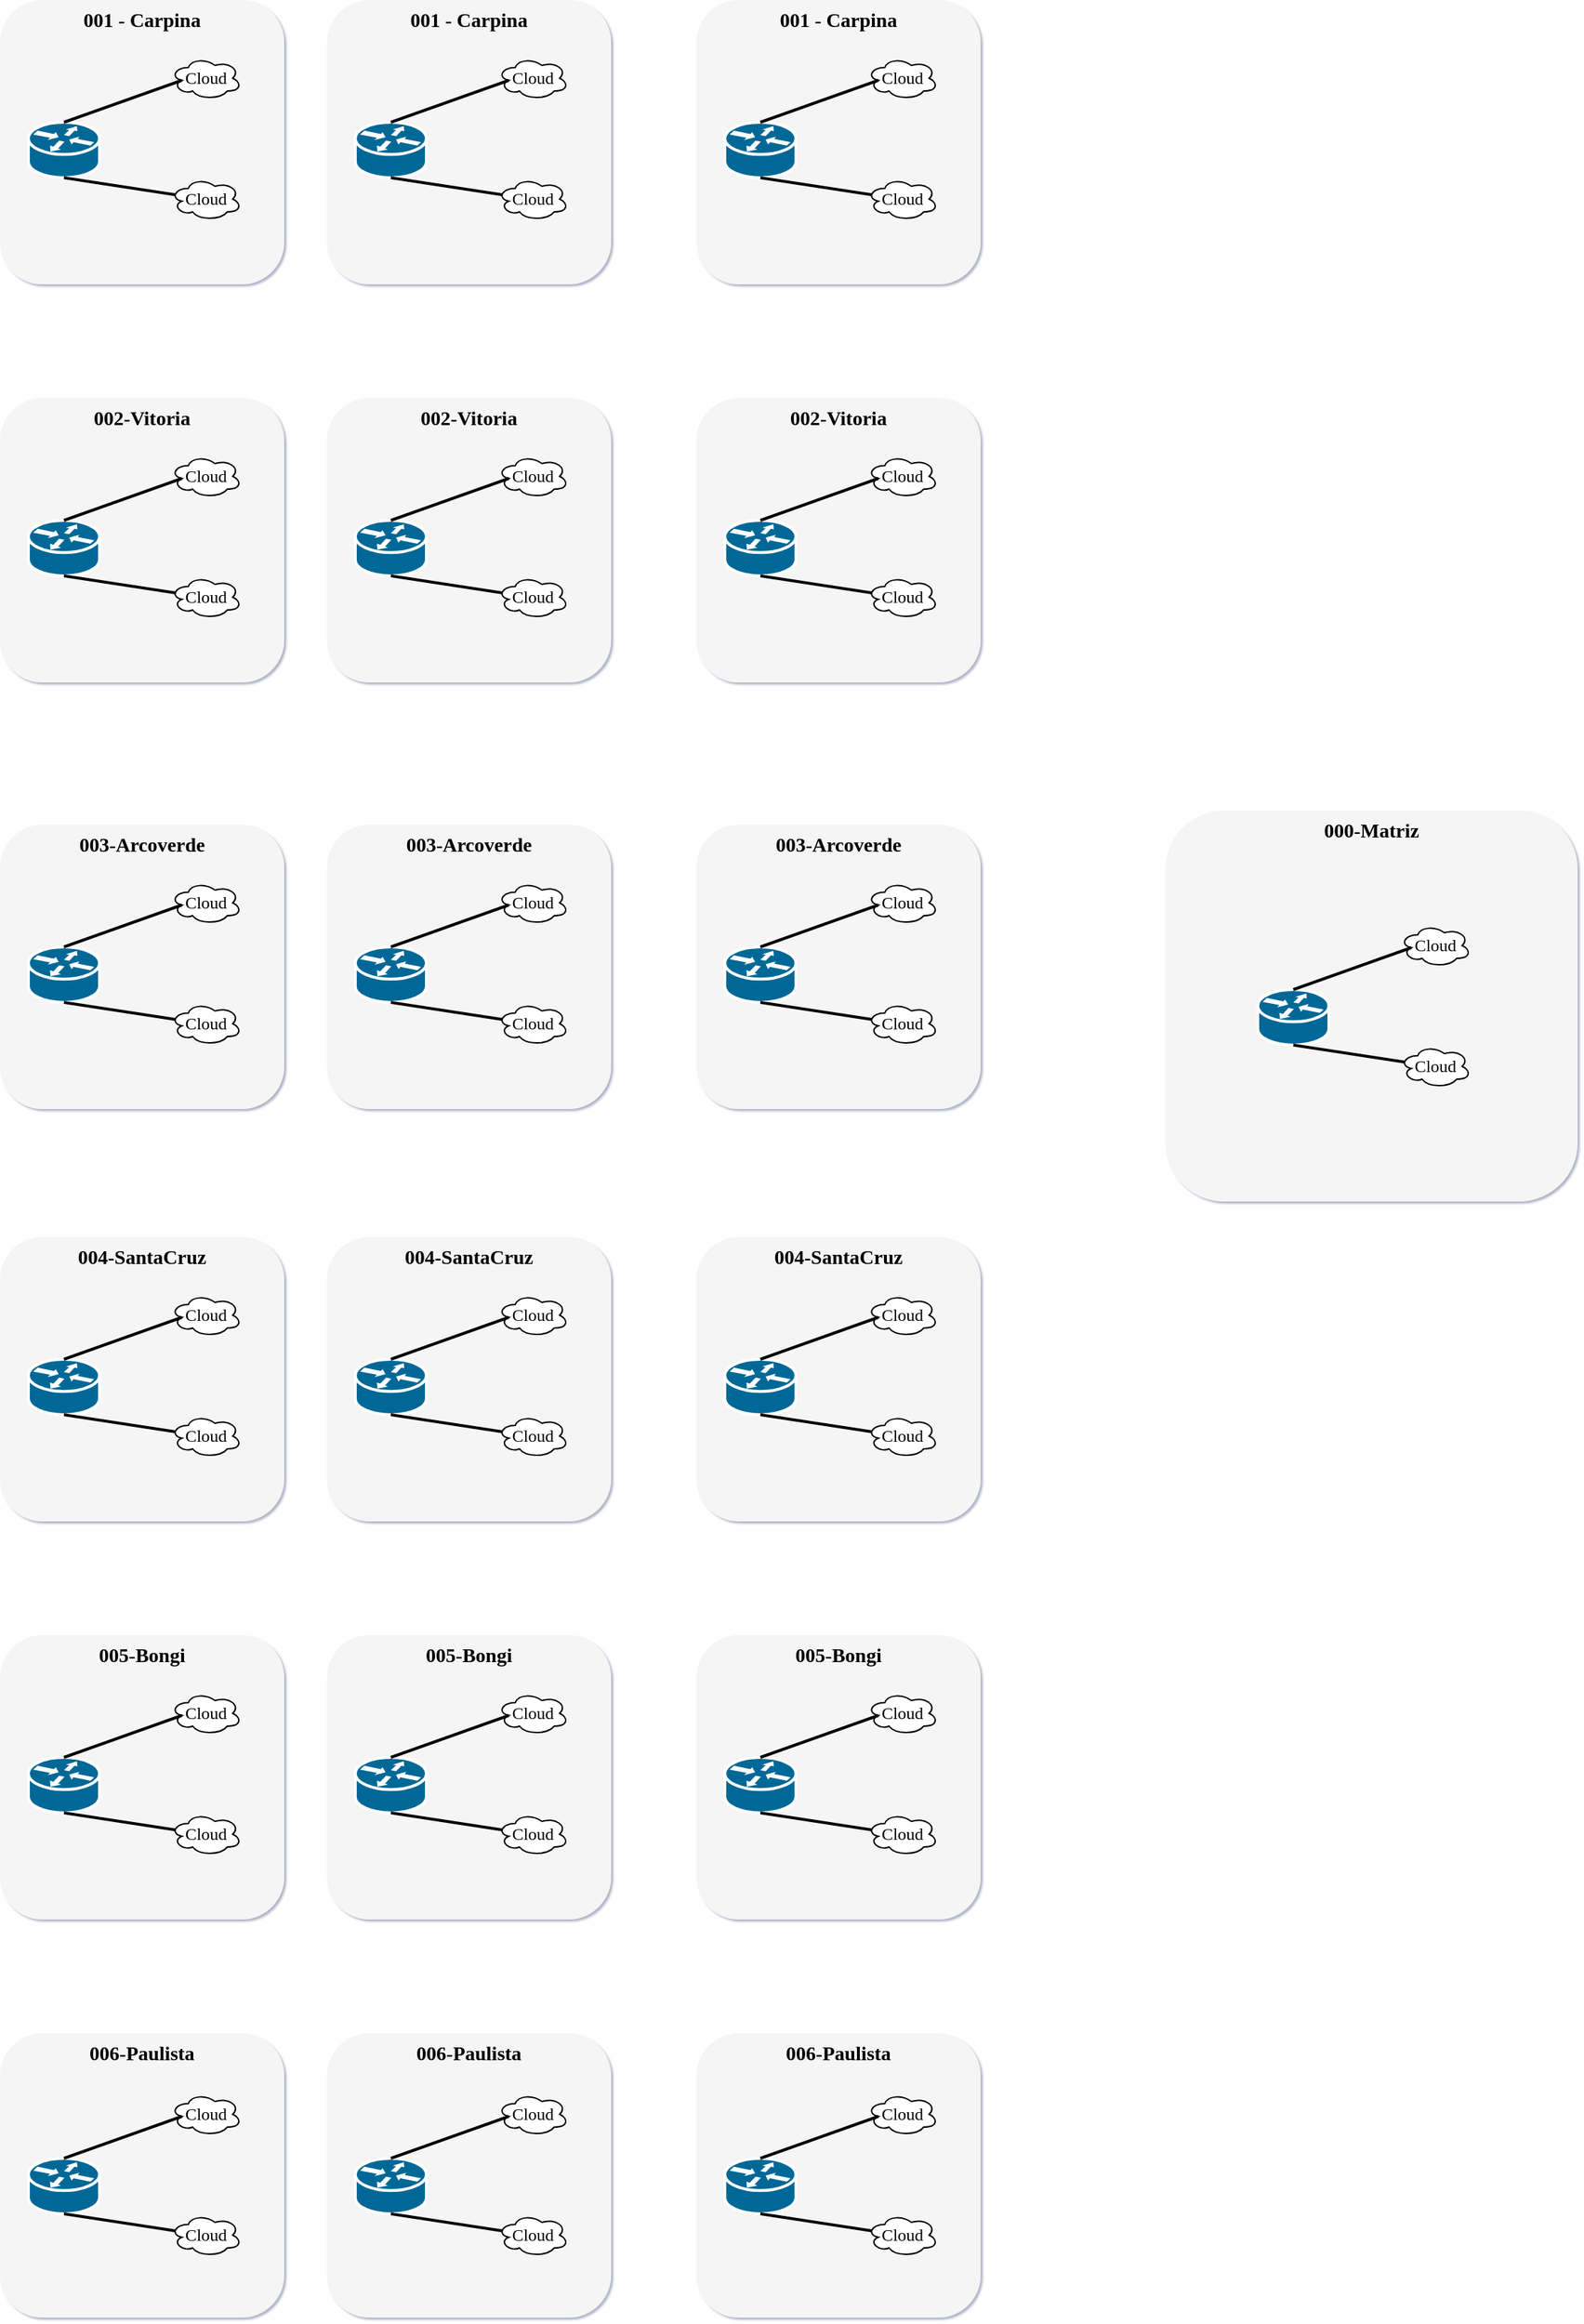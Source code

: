 <mxfile version="21.2.2" type="github">
  <diagram name="Page-1" id="c37626ed-c26b-45fb-9056-f9ebc6bb27b6">
    <mxGraphModel dx="3585" dy="1990" grid="1" gridSize="10" guides="1" tooltips="1" connect="1" arrows="1" fold="1" page="1" pageScale="1" pageWidth="1600" pageHeight="900" background="none" math="0" shadow="1">
      <root>
        <mxCell id="0" />
        <mxCell id="1" parent="0" />
        <mxCell id="DTtLAvjLUg3e7SLb6-8Q-80" value="000-Matriz" style="whiteSpace=wrap;html=1;rounded=1;shadow=0;comic=0;strokeWidth=1;fontFamily=Verdana;fontSize=14;fillColor=#f5f5f5;strokeColor=none;verticalAlign=top;fontStyle=1" vertex="1" parent="1">
          <mxGeometry x="820" y="670" width="290" height="275" as="geometry" />
        </mxCell>
        <mxCell id="DTtLAvjLUg3e7SLb6-8Q-34" value="001 - Carpina" style="whiteSpace=wrap;html=1;rounded=1;shadow=0;comic=0;strokeWidth=1;fontFamily=Verdana;fontSize=14;fillColor=#f5f5f5;strokeColor=none;verticalAlign=top;fontStyle=1" vertex="1" parent="1">
          <mxGeometry y="100" width="200" height="200" as="geometry" />
        </mxCell>
        <mxCell id="DTtLAvjLUg3e7SLb6-8Q-35" value="Cloud" style="ellipse;shape=cloud;whiteSpace=wrap;html=1;rounded=1;shadow=0;comic=0;strokeWidth=1;fontFamily=Verdana;fontSize=12;" vertex="1" parent="1">
          <mxGeometry x="120" y="140" width="50" height="30" as="geometry" />
        </mxCell>
        <mxCell id="DTtLAvjLUg3e7SLb6-8Q-36" value="" style="shape=mxgraph.cisco.routers.router;html=1;dashed=0;fillColor=#036897;strokeColor=#ffffff;strokeWidth=2;verticalLabelPosition=bottom;verticalAlign=top;rounded=1;shadow=0;comic=0;fontFamily=Verdana;fontSize=12;" vertex="1" parent="1">
          <mxGeometry x="20" y="186" width="50" height="39" as="geometry" />
        </mxCell>
        <mxCell id="DTtLAvjLUg3e7SLb6-8Q-37" value="Cloud" style="ellipse;shape=cloud;whiteSpace=wrap;html=1;rounded=1;shadow=0;comic=0;strokeWidth=1;fontFamily=Verdana;fontSize=12;" vertex="1" parent="1">
          <mxGeometry x="120" y="225" width="50" height="30" as="geometry" />
        </mxCell>
        <mxCell id="DTtLAvjLUg3e7SLb6-8Q-41" style="edgeStyle=none;html=1;labelBackgroundColor=none;startFill=0;endArrow=none;endFill=0;strokeWidth=2;fontFamily=Verdana;fontSize=12;exitX=0.07;exitY=0.4;exitDx=0;exitDy=0;exitPerimeter=0;entryX=0.5;entryY=1;entryDx=0;entryDy=0;entryPerimeter=0;rounded=1;" edge="1" parent="1" source="DTtLAvjLUg3e7SLb6-8Q-37" target="DTtLAvjLUg3e7SLb6-8Q-36">
          <mxGeometry relative="1" as="geometry">
            <mxPoint x="310" y="210" as="sourcePoint" />
            <mxPoint x="70" y="205" as="targetPoint" />
            <Array as="points" />
          </mxGeometry>
        </mxCell>
        <mxCell id="DTtLAvjLUg3e7SLb6-8Q-44" style="edgeStyle=none;html=1;labelBackgroundColor=none;startFill=0;endArrow=none;endFill=0;strokeWidth=2;fontFamily=Verdana;fontSize=12;entryX=0.5;entryY=0;entryDx=0;entryDy=0;entryPerimeter=0;exitX=0.16;exitY=0.55;exitDx=0;exitDy=0;exitPerimeter=0;rounded=1;" edge="1" parent="1" source="DTtLAvjLUg3e7SLb6-8Q-35" target="DTtLAvjLUg3e7SLb6-8Q-36">
          <mxGeometry relative="1" as="geometry">
            <mxPoint x="149" y="174" as="sourcePoint" />
            <mxPoint x="30" y="160" as="targetPoint" />
            <Array as="points" />
          </mxGeometry>
        </mxCell>
        <mxCell id="DTtLAvjLUg3e7SLb6-8Q-47" value="002-Vitoria" style="whiteSpace=wrap;html=1;rounded=1;shadow=0;comic=0;strokeWidth=1;fontFamily=Verdana;fontSize=14;fillColor=#f5f5f5;strokeColor=none;verticalAlign=top;fontStyle=1" vertex="1" parent="1">
          <mxGeometry y="380" width="200" height="200" as="geometry" />
        </mxCell>
        <mxCell id="DTtLAvjLUg3e7SLb6-8Q-48" value="Cloud" style="ellipse;shape=cloud;whiteSpace=wrap;html=1;rounded=1;shadow=0;comic=0;strokeWidth=1;fontFamily=Verdana;fontSize=12;" vertex="1" parent="1">
          <mxGeometry x="120" y="420" width="50" height="30" as="geometry" />
        </mxCell>
        <mxCell id="DTtLAvjLUg3e7SLb6-8Q-49" value="" style="shape=mxgraph.cisco.routers.router;html=1;dashed=0;fillColor=#036897;strokeColor=#ffffff;strokeWidth=2;verticalLabelPosition=bottom;verticalAlign=top;rounded=1;shadow=0;comic=0;fontFamily=Verdana;fontSize=12;" vertex="1" parent="1">
          <mxGeometry x="20" y="466" width="50" height="39" as="geometry" />
        </mxCell>
        <mxCell id="DTtLAvjLUg3e7SLb6-8Q-50" value="Cloud" style="ellipse;shape=cloud;whiteSpace=wrap;html=1;rounded=1;shadow=0;comic=0;strokeWidth=1;fontFamily=Verdana;fontSize=12;" vertex="1" parent="1">
          <mxGeometry x="120" y="505" width="50" height="30" as="geometry" />
        </mxCell>
        <mxCell id="DTtLAvjLUg3e7SLb6-8Q-51" style="edgeStyle=none;html=1;labelBackgroundColor=none;startFill=0;endArrow=none;endFill=0;strokeWidth=2;fontFamily=Verdana;fontSize=12;exitX=0.07;exitY=0.4;exitDx=0;exitDy=0;exitPerimeter=0;entryX=0.5;entryY=1;entryDx=0;entryDy=0;entryPerimeter=0;rounded=1;" edge="1" parent="1" source="DTtLAvjLUg3e7SLb6-8Q-50" target="DTtLAvjLUg3e7SLb6-8Q-49">
          <mxGeometry relative="1" as="geometry">
            <mxPoint x="310" y="490" as="sourcePoint" />
            <mxPoint x="70" y="485" as="targetPoint" />
            <Array as="points" />
          </mxGeometry>
        </mxCell>
        <mxCell id="DTtLAvjLUg3e7SLb6-8Q-52" style="edgeStyle=none;html=1;labelBackgroundColor=none;startFill=0;endArrow=none;endFill=0;strokeWidth=2;fontFamily=Verdana;fontSize=12;entryX=0.5;entryY=0;entryDx=0;entryDy=0;entryPerimeter=0;exitX=0.16;exitY=0.55;exitDx=0;exitDy=0;exitPerimeter=0;rounded=1;" edge="1" parent="1" source="DTtLAvjLUg3e7SLb6-8Q-48" target="DTtLAvjLUg3e7SLb6-8Q-49">
          <mxGeometry relative="1" as="geometry">
            <mxPoint x="149" y="454" as="sourcePoint" />
            <mxPoint x="30" y="440" as="targetPoint" />
            <Array as="points" />
          </mxGeometry>
        </mxCell>
        <mxCell id="DTtLAvjLUg3e7SLb6-8Q-53" value="003-Arcoverde" style="whiteSpace=wrap;html=1;rounded=1;shadow=0;comic=0;strokeWidth=1;fontFamily=Verdana;fontSize=14;fillColor=#f5f5f5;strokeColor=none;verticalAlign=top;fontStyle=1" vertex="1" parent="1">
          <mxGeometry y="680" width="200" height="200" as="geometry" />
        </mxCell>
        <mxCell id="DTtLAvjLUg3e7SLb6-8Q-54" value="Cloud" style="ellipse;shape=cloud;whiteSpace=wrap;html=1;rounded=1;shadow=0;comic=0;strokeWidth=1;fontFamily=Verdana;fontSize=12;" vertex="1" parent="1">
          <mxGeometry x="120" y="720" width="50" height="30" as="geometry" />
        </mxCell>
        <mxCell id="DTtLAvjLUg3e7SLb6-8Q-55" value="" style="shape=mxgraph.cisco.routers.router;html=1;dashed=0;fillColor=#036897;strokeColor=#ffffff;strokeWidth=2;verticalLabelPosition=bottom;verticalAlign=top;rounded=1;shadow=0;comic=0;fontFamily=Verdana;fontSize=12;" vertex="1" parent="1">
          <mxGeometry x="20" y="766" width="50" height="39" as="geometry" />
        </mxCell>
        <mxCell id="DTtLAvjLUg3e7SLb6-8Q-56" value="Cloud" style="ellipse;shape=cloud;whiteSpace=wrap;html=1;rounded=1;shadow=0;comic=0;strokeWidth=1;fontFamily=Verdana;fontSize=12;" vertex="1" parent="1">
          <mxGeometry x="120" y="805" width="50" height="30" as="geometry" />
        </mxCell>
        <mxCell id="DTtLAvjLUg3e7SLb6-8Q-57" style="edgeStyle=none;html=1;labelBackgroundColor=none;startFill=0;endArrow=none;endFill=0;strokeWidth=2;fontFamily=Verdana;fontSize=12;exitX=0.07;exitY=0.4;exitDx=0;exitDy=0;exitPerimeter=0;entryX=0.5;entryY=1;entryDx=0;entryDy=0;entryPerimeter=0;rounded=1;" edge="1" parent="1" source="DTtLAvjLUg3e7SLb6-8Q-56" target="DTtLAvjLUg3e7SLb6-8Q-55">
          <mxGeometry relative="1" as="geometry">
            <mxPoint x="310" y="790" as="sourcePoint" />
            <mxPoint x="70" y="785" as="targetPoint" />
            <Array as="points" />
          </mxGeometry>
        </mxCell>
        <mxCell id="DTtLAvjLUg3e7SLb6-8Q-58" style="edgeStyle=none;html=1;labelBackgroundColor=none;startFill=0;endArrow=none;endFill=0;strokeWidth=2;fontFamily=Verdana;fontSize=12;entryX=0.5;entryY=0;entryDx=0;entryDy=0;entryPerimeter=0;exitX=0.16;exitY=0.55;exitDx=0;exitDy=0;exitPerimeter=0;rounded=1;" edge="1" parent="1" source="DTtLAvjLUg3e7SLb6-8Q-54" target="DTtLAvjLUg3e7SLb6-8Q-55">
          <mxGeometry relative="1" as="geometry">
            <mxPoint x="149" y="754" as="sourcePoint" />
            <mxPoint x="30" y="740" as="targetPoint" />
            <Array as="points" />
          </mxGeometry>
        </mxCell>
        <mxCell id="DTtLAvjLUg3e7SLb6-8Q-59" value="004-SantaCruz" style="whiteSpace=wrap;html=1;rounded=1;shadow=0;comic=0;strokeWidth=1;fontFamily=Verdana;fontSize=14;fillColor=#f5f5f5;strokeColor=none;verticalAlign=top;fontStyle=1" vertex="1" parent="1">
          <mxGeometry y="970" width="200" height="200" as="geometry" />
        </mxCell>
        <mxCell id="DTtLAvjLUg3e7SLb6-8Q-60" value="Cloud" style="ellipse;shape=cloud;whiteSpace=wrap;html=1;rounded=1;shadow=0;comic=0;strokeWidth=1;fontFamily=Verdana;fontSize=12;" vertex="1" parent="1">
          <mxGeometry x="120" y="1010" width="50" height="30" as="geometry" />
        </mxCell>
        <mxCell id="DTtLAvjLUg3e7SLb6-8Q-61" value="" style="shape=mxgraph.cisco.routers.router;html=1;dashed=0;fillColor=#036897;strokeColor=#ffffff;strokeWidth=2;verticalLabelPosition=bottom;verticalAlign=top;rounded=1;shadow=0;comic=0;fontFamily=Verdana;fontSize=12;" vertex="1" parent="1">
          <mxGeometry x="20" y="1056" width="50" height="39" as="geometry" />
        </mxCell>
        <mxCell id="DTtLAvjLUg3e7SLb6-8Q-62" value="Cloud" style="ellipse;shape=cloud;whiteSpace=wrap;html=1;rounded=1;shadow=0;comic=0;strokeWidth=1;fontFamily=Verdana;fontSize=12;" vertex="1" parent="1">
          <mxGeometry x="120" y="1095" width="50" height="30" as="geometry" />
        </mxCell>
        <mxCell id="DTtLAvjLUg3e7SLb6-8Q-63" style="edgeStyle=none;html=1;labelBackgroundColor=none;startFill=0;endArrow=none;endFill=0;strokeWidth=2;fontFamily=Verdana;fontSize=12;exitX=0.07;exitY=0.4;exitDx=0;exitDy=0;exitPerimeter=0;entryX=0.5;entryY=1;entryDx=0;entryDy=0;entryPerimeter=0;rounded=1;" edge="1" parent="1" source="DTtLAvjLUg3e7SLb6-8Q-62" target="DTtLAvjLUg3e7SLb6-8Q-61">
          <mxGeometry relative="1" as="geometry">
            <mxPoint x="310" y="1080" as="sourcePoint" />
            <mxPoint x="70" y="1075" as="targetPoint" />
            <Array as="points" />
          </mxGeometry>
        </mxCell>
        <mxCell id="DTtLAvjLUg3e7SLb6-8Q-64" style="edgeStyle=none;html=1;labelBackgroundColor=none;startFill=0;endArrow=none;endFill=0;strokeWidth=2;fontFamily=Verdana;fontSize=12;entryX=0.5;entryY=0;entryDx=0;entryDy=0;entryPerimeter=0;exitX=0.16;exitY=0.55;exitDx=0;exitDy=0;exitPerimeter=0;rounded=1;" edge="1" parent="1" source="DTtLAvjLUg3e7SLb6-8Q-60" target="DTtLAvjLUg3e7SLb6-8Q-61">
          <mxGeometry relative="1" as="geometry">
            <mxPoint x="149" y="1044" as="sourcePoint" />
            <mxPoint x="30" y="1030" as="targetPoint" />
            <Array as="points" />
          </mxGeometry>
        </mxCell>
        <mxCell id="DTtLAvjLUg3e7SLb6-8Q-65" value="005-Bongi" style="whiteSpace=wrap;html=1;rounded=1;shadow=0;comic=0;strokeWidth=1;fontFamily=Verdana;fontSize=14;fillColor=#f5f5f5;strokeColor=none;verticalAlign=top;fontStyle=1" vertex="1" parent="1">
          <mxGeometry y="1250" width="200" height="200" as="geometry" />
        </mxCell>
        <mxCell id="DTtLAvjLUg3e7SLb6-8Q-66" value="Cloud" style="ellipse;shape=cloud;whiteSpace=wrap;html=1;rounded=1;shadow=0;comic=0;strokeWidth=1;fontFamily=Verdana;fontSize=12;" vertex="1" parent="1">
          <mxGeometry x="120" y="1290" width="50" height="30" as="geometry" />
        </mxCell>
        <mxCell id="DTtLAvjLUg3e7SLb6-8Q-67" value="" style="shape=mxgraph.cisco.routers.router;html=1;dashed=0;fillColor=#036897;strokeColor=#ffffff;strokeWidth=2;verticalLabelPosition=bottom;verticalAlign=top;rounded=1;shadow=0;comic=0;fontFamily=Verdana;fontSize=12;" vertex="1" parent="1">
          <mxGeometry x="20" y="1336" width="50" height="39" as="geometry" />
        </mxCell>
        <mxCell id="DTtLAvjLUg3e7SLb6-8Q-68" value="Cloud" style="ellipse;shape=cloud;whiteSpace=wrap;html=1;rounded=1;shadow=0;comic=0;strokeWidth=1;fontFamily=Verdana;fontSize=12;" vertex="1" parent="1">
          <mxGeometry x="120" y="1375" width="50" height="30" as="geometry" />
        </mxCell>
        <mxCell id="DTtLAvjLUg3e7SLb6-8Q-69" style="edgeStyle=none;html=1;labelBackgroundColor=none;startFill=0;endArrow=none;endFill=0;strokeWidth=2;fontFamily=Verdana;fontSize=12;exitX=0.07;exitY=0.4;exitDx=0;exitDy=0;exitPerimeter=0;entryX=0.5;entryY=1;entryDx=0;entryDy=0;entryPerimeter=0;rounded=1;" edge="1" parent="1" source="DTtLAvjLUg3e7SLb6-8Q-68" target="DTtLAvjLUg3e7SLb6-8Q-67">
          <mxGeometry relative="1" as="geometry">
            <mxPoint x="310" y="1360" as="sourcePoint" />
            <mxPoint x="70" y="1355" as="targetPoint" />
            <Array as="points" />
          </mxGeometry>
        </mxCell>
        <mxCell id="DTtLAvjLUg3e7SLb6-8Q-70" style="edgeStyle=none;html=1;labelBackgroundColor=none;startFill=0;endArrow=none;endFill=0;strokeWidth=2;fontFamily=Verdana;fontSize=12;entryX=0.5;entryY=0;entryDx=0;entryDy=0;entryPerimeter=0;exitX=0.16;exitY=0.55;exitDx=0;exitDy=0;exitPerimeter=0;rounded=1;" edge="1" parent="1" source="DTtLAvjLUg3e7SLb6-8Q-66" target="DTtLAvjLUg3e7SLb6-8Q-67">
          <mxGeometry relative="1" as="geometry">
            <mxPoint x="149" y="1324" as="sourcePoint" />
            <mxPoint x="30" y="1310" as="targetPoint" />
            <Array as="points" />
          </mxGeometry>
        </mxCell>
        <mxCell id="DTtLAvjLUg3e7SLb6-8Q-71" value="006-Paulista" style="whiteSpace=wrap;html=1;rounded=1;shadow=0;comic=0;strokeWidth=1;fontFamily=Verdana;fontSize=14;fillColor=#f5f5f5;strokeColor=none;verticalAlign=top;fontStyle=1" vertex="1" parent="1">
          <mxGeometry y="1530" width="200" height="200" as="geometry" />
        </mxCell>
        <mxCell id="DTtLAvjLUg3e7SLb6-8Q-72" value="Cloud" style="ellipse;shape=cloud;whiteSpace=wrap;html=1;rounded=1;shadow=0;comic=0;strokeWidth=1;fontFamily=Verdana;fontSize=12;" vertex="1" parent="1">
          <mxGeometry x="120" y="1572" width="50" height="30" as="geometry" />
        </mxCell>
        <mxCell id="DTtLAvjLUg3e7SLb6-8Q-73" value="" style="shape=mxgraph.cisco.routers.router;html=1;dashed=0;fillColor=#036897;strokeColor=#ffffff;strokeWidth=2;verticalLabelPosition=bottom;verticalAlign=top;rounded=1;shadow=0;comic=0;fontFamily=Verdana;fontSize=12;" vertex="1" parent="1">
          <mxGeometry x="20" y="1618" width="50" height="39" as="geometry" />
        </mxCell>
        <mxCell id="DTtLAvjLUg3e7SLb6-8Q-74" value="Cloud" style="ellipse;shape=cloud;whiteSpace=wrap;html=1;rounded=1;shadow=0;comic=0;strokeWidth=1;fontFamily=Verdana;fontSize=12;" vertex="1" parent="1">
          <mxGeometry x="120" y="1657" width="50" height="30" as="geometry" />
        </mxCell>
        <mxCell id="DTtLAvjLUg3e7SLb6-8Q-75" style="edgeStyle=none;html=1;labelBackgroundColor=none;startFill=0;endArrow=none;endFill=0;strokeWidth=2;fontFamily=Verdana;fontSize=12;exitX=0.07;exitY=0.4;exitDx=0;exitDy=0;exitPerimeter=0;entryX=0.5;entryY=1;entryDx=0;entryDy=0;entryPerimeter=0;rounded=1;" edge="1" parent="1" source="DTtLAvjLUg3e7SLb6-8Q-74" target="DTtLAvjLUg3e7SLb6-8Q-73">
          <mxGeometry relative="1" as="geometry">
            <mxPoint x="310" y="1642" as="sourcePoint" />
            <mxPoint x="70" y="1637" as="targetPoint" />
            <Array as="points" />
          </mxGeometry>
        </mxCell>
        <mxCell id="DTtLAvjLUg3e7SLb6-8Q-76" style="edgeStyle=none;html=1;labelBackgroundColor=none;startFill=0;endArrow=none;endFill=0;strokeWidth=2;fontFamily=Verdana;fontSize=12;entryX=0.5;entryY=0;entryDx=0;entryDy=0;entryPerimeter=0;exitX=0.16;exitY=0.55;exitDx=0;exitDy=0;exitPerimeter=0;rounded=1;" edge="1" parent="1" source="DTtLAvjLUg3e7SLb6-8Q-72" target="DTtLAvjLUg3e7SLb6-8Q-73">
          <mxGeometry relative="1" as="geometry">
            <mxPoint x="149" y="1606" as="sourcePoint" />
            <mxPoint x="30" y="1592" as="targetPoint" />
            <Array as="points" />
          </mxGeometry>
        </mxCell>
        <mxCell id="DTtLAvjLUg3e7SLb6-8Q-81" value="Cloud" style="ellipse;shape=cloud;whiteSpace=wrap;html=1;rounded=1;shadow=0;comic=0;strokeWidth=1;fontFamily=Verdana;fontSize=12;" vertex="1" parent="1">
          <mxGeometry x="985" y="750" width="50" height="30" as="geometry" />
        </mxCell>
        <mxCell id="DTtLAvjLUg3e7SLb6-8Q-82" value="" style="shape=mxgraph.cisco.routers.router;html=1;dashed=0;fillColor=#036897;strokeColor=#ffffff;strokeWidth=2;verticalLabelPosition=bottom;verticalAlign=top;rounded=1;shadow=0;comic=0;fontFamily=Verdana;fontSize=12;" vertex="1" parent="1">
          <mxGeometry x="885" y="796" width="50" height="39" as="geometry" />
        </mxCell>
        <mxCell id="DTtLAvjLUg3e7SLb6-8Q-83" value="Cloud" style="ellipse;shape=cloud;whiteSpace=wrap;html=1;rounded=1;shadow=0;comic=0;strokeWidth=1;fontFamily=Verdana;fontSize=12;" vertex="1" parent="1">
          <mxGeometry x="985" y="835" width="50" height="30" as="geometry" />
        </mxCell>
        <mxCell id="DTtLAvjLUg3e7SLb6-8Q-84" style="edgeStyle=none;html=1;labelBackgroundColor=none;startFill=0;endArrow=none;endFill=0;strokeWidth=2;fontFamily=Verdana;fontSize=12;exitX=0.07;exitY=0.4;exitDx=0;exitDy=0;exitPerimeter=0;entryX=0.5;entryY=1;entryDx=0;entryDy=0;entryPerimeter=0;rounded=1;" edge="1" parent="1" source="DTtLAvjLUg3e7SLb6-8Q-83" target="DTtLAvjLUg3e7SLb6-8Q-82">
          <mxGeometry relative="1" as="geometry">
            <mxPoint x="1175" y="820" as="sourcePoint" />
            <mxPoint x="935" y="815" as="targetPoint" />
            <Array as="points" />
          </mxGeometry>
        </mxCell>
        <mxCell id="DTtLAvjLUg3e7SLb6-8Q-85" style="edgeStyle=none;html=1;labelBackgroundColor=none;startFill=0;endArrow=none;endFill=0;strokeWidth=2;fontFamily=Verdana;fontSize=12;entryX=0.5;entryY=0;entryDx=0;entryDy=0;entryPerimeter=0;exitX=0.16;exitY=0.55;exitDx=0;exitDy=0;exitPerimeter=0;rounded=1;" edge="1" parent="1" source="DTtLAvjLUg3e7SLb6-8Q-81" target="DTtLAvjLUg3e7SLb6-8Q-82">
          <mxGeometry relative="1" as="geometry">
            <mxPoint x="1014" y="784" as="sourcePoint" />
            <mxPoint x="895" y="770" as="targetPoint" />
            <Array as="points" />
          </mxGeometry>
        </mxCell>
        <mxCell id="DTtLAvjLUg3e7SLb6-8Q-91" value="001 - Carpina" style="whiteSpace=wrap;html=1;rounded=1;shadow=0;comic=0;strokeWidth=1;fontFamily=Verdana;fontSize=14;fillColor=#f5f5f5;strokeColor=none;verticalAlign=top;fontStyle=1" vertex="1" parent="1">
          <mxGeometry x="230" y="100" width="200" height="200" as="geometry" />
        </mxCell>
        <mxCell id="DTtLAvjLUg3e7SLb6-8Q-92" value="Cloud" style="ellipse;shape=cloud;whiteSpace=wrap;html=1;rounded=1;shadow=0;comic=0;strokeWidth=1;fontFamily=Verdana;fontSize=12;" vertex="1" parent="1">
          <mxGeometry x="350" y="140" width="50" height="30" as="geometry" />
        </mxCell>
        <mxCell id="DTtLAvjLUg3e7SLb6-8Q-93" value="" style="shape=mxgraph.cisco.routers.router;html=1;dashed=0;fillColor=#036897;strokeColor=#ffffff;strokeWidth=2;verticalLabelPosition=bottom;verticalAlign=top;rounded=1;shadow=0;comic=0;fontFamily=Verdana;fontSize=12;" vertex="1" parent="1">
          <mxGeometry x="250" y="186" width="50" height="39" as="geometry" />
        </mxCell>
        <mxCell id="DTtLAvjLUg3e7SLb6-8Q-94" value="Cloud" style="ellipse;shape=cloud;whiteSpace=wrap;html=1;rounded=1;shadow=0;comic=0;strokeWidth=1;fontFamily=Verdana;fontSize=12;" vertex="1" parent="1">
          <mxGeometry x="350" y="225" width="50" height="30" as="geometry" />
        </mxCell>
        <mxCell id="DTtLAvjLUg3e7SLb6-8Q-95" style="edgeStyle=none;html=1;labelBackgroundColor=none;startFill=0;endArrow=none;endFill=0;strokeWidth=2;fontFamily=Verdana;fontSize=12;exitX=0.07;exitY=0.4;exitDx=0;exitDy=0;exitPerimeter=0;entryX=0.5;entryY=1;entryDx=0;entryDy=0;entryPerimeter=0;rounded=1;" edge="1" parent="1" source="DTtLAvjLUg3e7SLb6-8Q-94" target="DTtLAvjLUg3e7SLb6-8Q-93">
          <mxGeometry relative="1" as="geometry">
            <mxPoint x="540" y="210" as="sourcePoint" />
            <mxPoint x="300" y="205" as="targetPoint" />
            <Array as="points" />
          </mxGeometry>
        </mxCell>
        <mxCell id="DTtLAvjLUg3e7SLb6-8Q-96" style="edgeStyle=none;html=1;labelBackgroundColor=none;startFill=0;endArrow=none;endFill=0;strokeWidth=2;fontFamily=Verdana;fontSize=12;entryX=0.5;entryY=0;entryDx=0;entryDy=0;entryPerimeter=0;exitX=0.16;exitY=0.55;exitDx=0;exitDy=0;exitPerimeter=0;rounded=1;" edge="1" parent="1" source="DTtLAvjLUg3e7SLb6-8Q-92" target="DTtLAvjLUg3e7SLb6-8Q-93">
          <mxGeometry relative="1" as="geometry">
            <mxPoint x="379" y="174" as="sourcePoint" />
            <mxPoint x="260" y="160" as="targetPoint" />
            <Array as="points" />
          </mxGeometry>
        </mxCell>
        <mxCell id="DTtLAvjLUg3e7SLb6-8Q-97" value="002-Vitoria" style="whiteSpace=wrap;html=1;rounded=1;shadow=0;comic=0;strokeWidth=1;fontFamily=Verdana;fontSize=14;fillColor=#f5f5f5;strokeColor=none;verticalAlign=top;fontStyle=1" vertex="1" parent="1">
          <mxGeometry x="230" y="380" width="200" height="200" as="geometry" />
        </mxCell>
        <mxCell id="DTtLAvjLUg3e7SLb6-8Q-98" value="Cloud" style="ellipse;shape=cloud;whiteSpace=wrap;html=1;rounded=1;shadow=0;comic=0;strokeWidth=1;fontFamily=Verdana;fontSize=12;" vertex="1" parent="1">
          <mxGeometry x="350" y="420" width="50" height="30" as="geometry" />
        </mxCell>
        <mxCell id="DTtLAvjLUg3e7SLb6-8Q-99" value="" style="shape=mxgraph.cisco.routers.router;html=1;dashed=0;fillColor=#036897;strokeColor=#ffffff;strokeWidth=2;verticalLabelPosition=bottom;verticalAlign=top;rounded=1;shadow=0;comic=0;fontFamily=Verdana;fontSize=12;" vertex="1" parent="1">
          <mxGeometry x="250" y="466" width="50" height="39" as="geometry" />
        </mxCell>
        <mxCell id="DTtLAvjLUg3e7SLb6-8Q-100" value="Cloud" style="ellipse;shape=cloud;whiteSpace=wrap;html=1;rounded=1;shadow=0;comic=0;strokeWidth=1;fontFamily=Verdana;fontSize=12;" vertex="1" parent="1">
          <mxGeometry x="350" y="505" width="50" height="30" as="geometry" />
        </mxCell>
        <mxCell id="DTtLAvjLUg3e7SLb6-8Q-101" style="edgeStyle=none;html=1;labelBackgroundColor=none;startFill=0;endArrow=none;endFill=0;strokeWidth=2;fontFamily=Verdana;fontSize=12;exitX=0.07;exitY=0.4;exitDx=0;exitDy=0;exitPerimeter=0;entryX=0.5;entryY=1;entryDx=0;entryDy=0;entryPerimeter=0;rounded=1;" edge="1" parent="1" source="DTtLAvjLUg3e7SLb6-8Q-100" target="DTtLAvjLUg3e7SLb6-8Q-99">
          <mxGeometry relative="1" as="geometry">
            <mxPoint x="540" y="490" as="sourcePoint" />
            <mxPoint x="300" y="485" as="targetPoint" />
            <Array as="points" />
          </mxGeometry>
        </mxCell>
        <mxCell id="DTtLAvjLUg3e7SLb6-8Q-102" style="edgeStyle=none;html=1;labelBackgroundColor=none;startFill=0;endArrow=none;endFill=0;strokeWidth=2;fontFamily=Verdana;fontSize=12;entryX=0.5;entryY=0;entryDx=0;entryDy=0;entryPerimeter=0;exitX=0.16;exitY=0.55;exitDx=0;exitDy=0;exitPerimeter=0;rounded=1;" edge="1" parent="1" source="DTtLAvjLUg3e7SLb6-8Q-98" target="DTtLAvjLUg3e7SLb6-8Q-99">
          <mxGeometry relative="1" as="geometry">
            <mxPoint x="379" y="454" as="sourcePoint" />
            <mxPoint x="260" y="440" as="targetPoint" />
            <Array as="points" />
          </mxGeometry>
        </mxCell>
        <mxCell id="DTtLAvjLUg3e7SLb6-8Q-103" value="003-Arcoverde" style="whiteSpace=wrap;html=1;rounded=1;shadow=0;comic=0;strokeWidth=1;fontFamily=Verdana;fontSize=14;fillColor=#f5f5f5;strokeColor=none;verticalAlign=top;fontStyle=1" vertex="1" parent="1">
          <mxGeometry x="230" y="680" width="200" height="200" as="geometry" />
        </mxCell>
        <mxCell id="DTtLAvjLUg3e7SLb6-8Q-104" value="Cloud" style="ellipse;shape=cloud;whiteSpace=wrap;html=1;rounded=1;shadow=0;comic=0;strokeWidth=1;fontFamily=Verdana;fontSize=12;" vertex="1" parent="1">
          <mxGeometry x="350" y="720" width="50" height="30" as="geometry" />
        </mxCell>
        <mxCell id="DTtLAvjLUg3e7SLb6-8Q-105" value="" style="shape=mxgraph.cisco.routers.router;html=1;dashed=0;fillColor=#036897;strokeColor=#ffffff;strokeWidth=2;verticalLabelPosition=bottom;verticalAlign=top;rounded=1;shadow=0;comic=0;fontFamily=Verdana;fontSize=12;" vertex="1" parent="1">
          <mxGeometry x="250" y="766" width="50" height="39" as="geometry" />
        </mxCell>
        <mxCell id="DTtLAvjLUg3e7SLb6-8Q-106" value="Cloud" style="ellipse;shape=cloud;whiteSpace=wrap;html=1;rounded=1;shadow=0;comic=0;strokeWidth=1;fontFamily=Verdana;fontSize=12;" vertex="1" parent="1">
          <mxGeometry x="350" y="805" width="50" height="30" as="geometry" />
        </mxCell>
        <mxCell id="DTtLAvjLUg3e7SLb6-8Q-107" style="edgeStyle=none;html=1;labelBackgroundColor=none;startFill=0;endArrow=none;endFill=0;strokeWidth=2;fontFamily=Verdana;fontSize=12;exitX=0.07;exitY=0.4;exitDx=0;exitDy=0;exitPerimeter=0;entryX=0.5;entryY=1;entryDx=0;entryDy=0;entryPerimeter=0;rounded=1;" edge="1" parent="1" source="DTtLAvjLUg3e7SLb6-8Q-106" target="DTtLAvjLUg3e7SLb6-8Q-105">
          <mxGeometry relative="1" as="geometry">
            <mxPoint x="540" y="790" as="sourcePoint" />
            <mxPoint x="300" y="785" as="targetPoint" />
            <Array as="points" />
          </mxGeometry>
        </mxCell>
        <mxCell id="DTtLAvjLUg3e7SLb6-8Q-108" style="edgeStyle=none;html=1;labelBackgroundColor=none;startFill=0;endArrow=none;endFill=0;strokeWidth=2;fontFamily=Verdana;fontSize=12;entryX=0.5;entryY=0;entryDx=0;entryDy=0;entryPerimeter=0;exitX=0.16;exitY=0.55;exitDx=0;exitDy=0;exitPerimeter=0;rounded=1;" edge="1" parent="1" source="DTtLAvjLUg3e7SLb6-8Q-104" target="DTtLAvjLUg3e7SLb6-8Q-105">
          <mxGeometry relative="1" as="geometry">
            <mxPoint x="379" y="754" as="sourcePoint" />
            <mxPoint x="260" y="740" as="targetPoint" />
            <Array as="points" />
          </mxGeometry>
        </mxCell>
        <mxCell id="DTtLAvjLUg3e7SLb6-8Q-109" value="004-SantaCruz" style="whiteSpace=wrap;html=1;rounded=1;shadow=0;comic=0;strokeWidth=1;fontFamily=Verdana;fontSize=14;fillColor=#f5f5f5;strokeColor=none;verticalAlign=top;fontStyle=1" vertex="1" parent="1">
          <mxGeometry x="230" y="970" width="200" height="200" as="geometry" />
        </mxCell>
        <mxCell id="DTtLAvjLUg3e7SLb6-8Q-110" value="Cloud" style="ellipse;shape=cloud;whiteSpace=wrap;html=1;rounded=1;shadow=0;comic=0;strokeWidth=1;fontFamily=Verdana;fontSize=12;" vertex="1" parent="1">
          <mxGeometry x="350" y="1010" width="50" height="30" as="geometry" />
        </mxCell>
        <mxCell id="DTtLAvjLUg3e7SLb6-8Q-111" value="" style="shape=mxgraph.cisco.routers.router;html=1;dashed=0;fillColor=#036897;strokeColor=#ffffff;strokeWidth=2;verticalLabelPosition=bottom;verticalAlign=top;rounded=1;shadow=0;comic=0;fontFamily=Verdana;fontSize=12;" vertex="1" parent="1">
          <mxGeometry x="250" y="1056" width="50" height="39" as="geometry" />
        </mxCell>
        <mxCell id="DTtLAvjLUg3e7SLb6-8Q-112" value="Cloud" style="ellipse;shape=cloud;whiteSpace=wrap;html=1;rounded=1;shadow=0;comic=0;strokeWidth=1;fontFamily=Verdana;fontSize=12;" vertex="1" parent="1">
          <mxGeometry x="350" y="1095" width="50" height="30" as="geometry" />
        </mxCell>
        <mxCell id="DTtLAvjLUg3e7SLb6-8Q-113" style="edgeStyle=none;html=1;labelBackgroundColor=none;startFill=0;endArrow=none;endFill=0;strokeWidth=2;fontFamily=Verdana;fontSize=12;exitX=0.07;exitY=0.4;exitDx=0;exitDy=0;exitPerimeter=0;entryX=0.5;entryY=1;entryDx=0;entryDy=0;entryPerimeter=0;rounded=1;" edge="1" parent="1" source="DTtLAvjLUg3e7SLb6-8Q-112" target="DTtLAvjLUg3e7SLb6-8Q-111">
          <mxGeometry relative="1" as="geometry">
            <mxPoint x="540" y="1080" as="sourcePoint" />
            <mxPoint x="300" y="1075" as="targetPoint" />
            <Array as="points" />
          </mxGeometry>
        </mxCell>
        <mxCell id="DTtLAvjLUg3e7SLb6-8Q-114" style="edgeStyle=none;html=1;labelBackgroundColor=none;startFill=0;endArrow=none;endFill=0;strokeWidth=2;fontFamily=Verdana;fontSize=12;entryX=0.5;entryY=0;entryDx=0;entryDy=0;entryPerimeter=0;exitX=0.16;exitY=0.55;exitDx=0;exitDy=0;exitPerimeter=0;rounded=1;" edge="1" parent="1" source="DTtLAvjLUg3e7SLb6-8Q-110" target="DTtLAvjLUg3e7SLb6-8Q-111">
          <mxGeometry relative="1" as="geometry">
            <mxPoint x="379" y="1044" as="sourcePoint" />
            <mxPoint x="260" y="1030" as="targetPoint" />
            <Array as="points" />
          </mxGeometry>
        </mxCell>
        <mxCell id="DTtLAvjLUg3e7SLb6-8Q-115" value="005-Bongi" style="whiteSpace=wrap;html=1;rounded=1;shadow=0;comic=0;strokeWidth=1;fontFamily=Verdana;fontSize=14;fillColor=#f5f5f5;strokeColor=none;verticalAlign=top;fontStyle=1" vertex="1" parent="1">
          <mxGeometry x="230" y="1250" width="200" height="200" as="geometry" />
        </mxCell>
        <mxCell id="DTtLAvjLUg3e7SLb6-8Q-116" value="Cloud" style="ellipse;shape=cloud;whiteSpace=wrap;html=1;rounded=1;shadow=0;comic=0;strokeWidth=1;fontFamily=Verdana;fontSize=12;" vertex="1" parent="1">
          <mxGeometry x="350" y="1290" width="50" height="30" as="geometry" />
        </mxCell>
        <mxCell id="DTtLAvjLUg3e7SLb6-8Q-117" value="" style="shape=mxgraph.cisco.routers.router;html=1;dashed=0;fillColor=#036897;strokeColor=#ffffff;strokeWidth=2;verticalLabelPosition=bottom;verticalAlign=top;rounded=1;shadow=0;comic=0;fontFamily=Verdana;fontSize=12;" vertex="1" parent="1">
          <mxGeometry x="250" y="1336" width="50" height="39" as="geometry" />
        </mxCell>
        <mxCell id="DTtLAvjLUg3e7SLb6-8Q-118" value="Cloud" style="ellipse;shape=cloud;whiteSpace=wrap;html=1;rounded=1;shadow=0;comic=0;strokeWidth=1;fontFamily=Verdana;fontSize=12;" vertex="1" parent="1">
          <mxGeometry x="350" y="1375" width="50" height="30" as="geometry" />
        </mxCell>
        <mxCell id="DTtLAvjLUg3e7SLb6-8Q-119" style="edgeStyle=none;html=1;labelBackgroundColor=none;startFill=0;endArrow=none;endFill=0;strokeWidth=2;fontFamily=Verdana;fontSize=12;exitX=0.07;exitY=0.4;exitDx=0;exitDy=0;exitPerimeter=0;entryX=0.5;entryY=1;entryDx=0;entryDy=0;entryPerimeter=0;rounded=1;" edge="1" parent="1" source="DTtLAvjLUg3e7SLb6-8Q-118" target="DTtLAvjLUg3e7SLb6-8Q-117">
          <mxGeometry relative="1" as="geometry">
            <mxPoint x="540" y="1360" as="sourcePoint" />
            <mxPoint x="300" y="1355" as="targetPoint" />
            <Array as="points" />
          </mxGeometry>
        </mxCell>
        <mxCell id="DTtLAvjLUg3e7SLb6-8Q-120" style="edgeStyle=none;html=1;labelBackgroundColor=none;startFill=0;endArrow=none;endFill=0;strokeWidth=2;fontFamily=Verdana;fontSize=12;entryX=0.5;entryY=0;entryDx=0;entryDy=0;entryPerimeter=0;exitX=0.16;exitY=0.55;exitDx=0;exitDy=0;exitPerimeter=0;rounded=1;" edge="1" parent="1" source="DTtLAvjLUg3e7SLb6-8Q-116" target="DTtLAvjLUg3e7SLb6-8Q-117">
          <mxGeometry relative="1" as="geometry">
            <mxPoint x="379" y="1324" as="sourcePoint" />
            <mxPoint x="260" y="1310" as="targetPoint" />
            <Array as="points" />
          </mxGeometry>
        </mxCell>
        <mxCell id="DTtLAvjLUg3e7SLb6-8Q-121" value="006-Paulista" style="whiteSpace=wrap;html=1;rounded=1;shadow=0;comic=0;strokeWidth=1;fontFamily=Verdana;fontSize=14;fillColor=#f5f5f5;strokeColor=none;verticalAlign=top;fontStyle=1" vertex="1" parent="1">
          <mxGeometry x="230" y="1530" width="200" height="200" as="geometry" />
        </mxCell>
        <mxCell id="DTtLAvjLUg3e7SLb6-8Q-122" value="Cloud" style="ellipse;shape=cloud;whiteSpace=wrap;html=1;rounded=1;shadow=0;comic=0;strokeWidth=1;fontFamily=Verdana;fontSize=12;" vertex="1" parent="1">
          <mxGeometry x="350" y="1572" width="50" height="30" as="geometry" />
        </mxCell>
        <mxCell id="DTtLAvjLUg3e7SLb6-8Q-123" value="" style="shape=mxgraph.cisco.routers.router;html=1;dashed=0;fillColor=#036897;strokeColor=#ffffff;strokeWidth=2;verticalLabelPosition=bottom;verticalAlign=top;rounded=1;shadow=0;comic=0;fontFamily=Verdana;fontSize=12;" vertex="1" parent="1">
          <mxGeometry x="250" y="1618" width="50" height="39" as="geometry" />
        </mxCell>
        <mxCell id="DTtLAvjLUg3e7SLb6-8Q-124" value="Cloud" style="ellipse;shape=cloud;whiteSpace=wrap;html=1;rounded=1;shadow=0;comic=0;strokeWidth=1;fontFamily=Verdana;fontSize=12;" vertex="1" parent="1">
          <mxGeometry x="350" y="1657" width="50" height="30" as="geometry" />
        </mxCell>
        <mxCell id="DTtLAvjLUg3e7SLb6-8Q-125" style="edgeStyle=none;html=1;labelBackgroundColor=none;startFill=0;endArrow=none;endFill=0;strokeWidth=2;fontFamily=Verdana;fontSize=12;exitX=0.07;exitY=0.4;exitDx=0;exitDy=0;exitPerimeter=0;entryX=0.5;entryY=1;entryDx=0;entryDy=0;entryPerimeter=0;rounded=1;" edge="1" parent="1" source="DTtLAvjLUg3e7SLb6-8Q-124" target="DTtLAvjLUg3e7SLb6-8Q-123">
          <mxGeometry relative="1" as="geometry">
            <mxPoint x="540" y="1642" as="sourcePoint" />
            <mxPoint x="300" y="1637" as="targetPoint" />
            <Array as="points" />
          </mxGeometry>
        </mxCell>
        <mxCell id="DTtLAvjLUg3e7SLb6-8Q-126" style="edgeStyle=none;html=1;labelBackgroundColor=none;startFill=0;endArrow=none;endFill=0;strokeWidth=2;fontFamily=Verdana;fontSize=12;entryX=0.5;entryY=0;entryDx=0;entryDy=0;entryPerimeter=0;exitX=0.16;exitY=0.55;exitDx=0;exitDy=0;exitPerimeter=0;rounded=1;" edge="1" parent="1" source="DTtLAvjLUg3e7SLb6-8Q-122" target="DTtLAvjLUg3e7SLb6-8Q-123">
          <mxGeometry relative="1" as="geometry">
            <mxPoint x="379" y="1606" as="sourcePoint" />
            <mxPoint x="260" y="1592" as="targetPoint" />
            <Array as="points" />
          </mxGeometry>
        </mxCell>
        <mxCell id="DTtLAvjLUg3e7SLb6-8Q-127" value="001 - Carpina" style="whiteSpace=wrap;html=1;rounded=1;shadow=0;comic=0;strokeWidth=1;fontFamily=Verdana;fontSize=14;fillColor=#f5f5f5;strokeColor=none;verticalAlign=top;fontStyle=1" vertex="1" parent="1">
          <mxGeometry x="490" y="100" width="200" height="200" as="geometry" />
        </mxCell>
        <mxCell id="DTtLAvjLUg3e7SLb6-8Q-128" value="Cloud" style="ellipse;shape=cloud;whiteSpace=wrap;html=1;rounded=1;shadow=0;comic=0;strokeWidth=1;fontFamily=Verdana;fontSize=12;" vertex="1" parent="1">
          <mxGeometry x="610" y="140" width="50" height="30" as="geometry" />
        </mxCell>
        <mxCell id="DTtLAvjLUg3e7SLb6-8Q-129" value="" style="shape=mxgraph.cisco.routers.router;html=1;dashed=0;fillColor=#036897;strokeColor=#ffffff;strokeWidth=2;verticalLabelPosition=bottom;verticalAlign=top;rounded=1;shadow=0;comic=0;fontFamily=Verdana;fontSize=12;" vertex="1" parent="1">
          <mxGeometry x="510" y="186" width="50" height="39" as="geometry" />
        </mxCell>
        <mxCell id="DTtLAvjLUg3e7SLb6-8Q-130" value="Cloud" style="ellipse;shape=cloud;whiteSpace=wrap;html=1;rounded=1;shadow=0;comic=0;strokeWidth=1;fontFamily=Verdana;fontSize=12;" vertex="1" parent="1">
          <mxGeometry x="610" y="225" width="50" height="30" as="geometry" />
        </mxCell>
        <mxCell id="DTtLAvjLUg3e7SLb6-8Q-131" style="edgeStyle=none;html=1;labelBackgroundColor=none;startFill=0;endArrow=none;endFill=0;strokeWidth=2;fontFamily=Verdana;fontSize=12;exitX=0.07;exitY=0.4;exitDx=0;exitDy=0;exitPerimeter=0;entryX=0.5;entryY=1;entryDx=0;entryDy=0;entryPerimeter=0;rounded=1;" edge="1" parent="1" source="DTtLAvjLUg3e7SLb6-8Q-130" target="DTtLAvjLUg3e7SLb6-8Q-129">
          <mxGeometry relative="1" as="geometry">
            <mxPoint x="800" y="210" as="sourcePoint" />
            <mxPoint x="560" y="205" as="targetPoint" />
            <Array as="points" />
          </mxGeometry>
        </mxCell>
        <mxCell id="DTtLAvjLUg3e7SLb6-8Q-132" style="edgeStyle=none;html=1;labelBackgroundColor=none;startFill=0;endArrow=none;endFill=0;strokeWidth=2;fontFamily=Verdana;fontSize=12;entryX=0.5;entryY=0;entryDx=0;entryDy=0;entryPerimeter=0;exitX=0.16;exitY=0.55;exitDx=0;exitDy=0;exitPerimeter=0;rounded=1;" edge="1" parent="1" source="DTtLAvjLUg3e7SLb6-8Q-128" target="DTtLAvjLUg3e7SLb6-8Q-129">
          <mxGeometry relative="1" as="geometry">
            <mxPoint x="639" y="174" as="sourcePoint" />
            <mxPoint x="520" y="160" as="targetPoint" />
            <Array as="points" />
          </mxGeometry>
        </mxCell>
        <mxCell id="DTtLAvjLUg3e7SLb6-8Q-133" value="002-Vitoria" style="whiteSpace=wrap;html=1;rounded=1;shadow=0;comic=0;strokeWidth=1;fontFamily=Verdana;fontSize=14;fillColor=#f5f5f5;strokeColor=none;verticalAlign=top;fontStyle=1" vertex="1" parent="1">
          <mxGeometry x="490" y="380" width="200" height="200" as="geometry" />
        </mxCell>
        <mxCell id="DTtLAvjLUg3e7SLb6-8Q-134" value="Cloud" style="ellipse;shape=cloud;whiteSpace=wrap;html=1;rounded=1;shadow=0;comic=0;strokeWidth=1;fontFamily=Verdana;fontSize=12;" vertex="1" parent="1">
          <mxGeometry x="610" y="420" width="50" height="30" as="geometry" />
        </mxCell>
        <mxCell id="DTtLAvjLUg3e7SLb6-8Q-135" value="" style="shape=mxgraph.cisco.routers.router;html=1;dashed=0;fillColor=#036897;strokeColor=#ffffff;strokeWidth=2;verticalLabelPosition=bottom;verticalAlign=top;rounded=1;shadow=0;comic=0;fontFamily=Verdana;fontSize=12;" vertex="1" parent="1">
          <mxGeometry x="510" y="466" width="50" height="39" as="geometry" />
        </mxCell>
        <mxCell id="DTtLAvjLUg3e7SLb6-8Q-136" value="Cloud" style="ellipse;shape=cloud;whiteSpace=wrap;html=1;rounded=1;shadow=0;comic=0;strokeWidth=1;fontFamily=Verdana;fontSize=12;" vertex="1" parent="1">
          <mxGeometry x="610" y="505" width="50" height="30" as="geometry" />
        </mxCell>
        <mxCell id="DTtLAvjLUg3e7SLb6-8Q-137" style="edgeStyle=none;html=1;labelBackgroundColor=none;startFill=0;endArrow=none;endFill=0;strokeWidth=2;fontFamily=Verdana;fontSize=12;exitX=0.07;exitY=0.4;exitDx=0;exitDy=0;exitPerimeter=0;entryX=0.5;entryY=1;entryDx=0;entryDy=0;entryPerimeter=0;rounded=1;" edge="1" parent="1" source="DTtLAvjLUg3e7SLb6-8Q-136" target="DTtLAvjLUg3e7SLb6-8Q-135">
          <mxGeometry relative="1" as="geometry">
            <mxPoint x="800" y="490" as="sourcePoint" />
            <mxPoint x="560" y="485" as="targetPoint" />
            <Array as="points" />
          </mxGeometry>
        </mxCell>
        <mxCell id="DTtLAvjLUg3e7SLb6-8Q-138" style="edgeStyle=none;html=1;labelBackgroundColor=none;startFill=0;endArrow=none;endFill=0;strokeWidth=2;fontFamily=Verdana;fontSize=12;entryX=0.5;entryY=0;entryDx=0;entryDy=0;entryPerimeter=0;exitX=0.16;exitY=0.55;exitDx=0;exitDy=0;exitPerimeter=0;rounded=1;" edge="1" parent="1" source="DTtLAvjLUg3e7SLb6-8Q-134" target="DTtLAvjLUg3e7SLb6-8Q-135">
          <mxGeometry relative="1" as="geometry">
            <mxPoint x="639" y="454" as="sourcePoint" />
            <mxPoint x="520" y="440" as="targetPoint" />
            <Array as="points" />
          </mxGeometry>
        </mxCell>
        <mxCell id="DTtLAvjLUg3e7SLb6-8Q-139" value="003-Arcoverde" style="whiteSpace=wrap;html=1;rounded=1;shadow=0;comic=0;strokeWidth=1;fontFamily=Verdana;fontSize=14;fillColor=#f5f5f5;strokeColor=none;verticalAlign=top;fontStyle=1" vertex="1" parent="1">
          <mxGeometry x="490" y="680" width="200" height="200" as="geometry" />
        </mxCell>
        <mxCell id="DTtLAvjLUg3e7SLb6-8Q-140" value="Cloud" style="ellipse;shape=cloud;whiteSpace=wrap;html=1;rounded=1;shadow=0;comic=0;strokeWidth=1;fontFamily=Verdana;fontSize=12;" vertex="1" parent="1">
          <mxGeometry x="610" y="720" width="50" height="30" as="geometry" />
        </mxCell>
        <mxCell id="DTtLAvjLUg3e7SLb6-8Q-141" value="" style="shape=mxgraph.cisco.routers.router;html=1;dashed=0;fillColor=#036897;strokeColor=#ffffff;strokeWidth=2;verticalLabelPosition=bottom;verticalAlign=top;rounded=1;shadow=0;comic=0;fontFamily=Verdana;fontSize=12;" vertex="1" parent="1">
          <mxGeometry x="510" y="766" width="50" height="39" as="geometry" />
        </mxCell>
        <mxCell id="DTtLAvjLUg3e7SLb6-8Q-142" value="Cloud" style="ellipse;shape=cloud;whiteSpace=wrap;html=1;rounded=1;shadow=0;comic=0;strokeWidth=1;fontFamily=Verdana;fontSize=12;" vertex="1" parent="1">
          <mxGeometry x="610" y="805" width="50" height="30" as="geometry" />
        </mxCell>
        <mxCell id="DTtLAvjLUg3e7SLb6-8Q-143" style="edgeStyle=none;html=1;labelBackgroundColor=none;startFill=0;endArrow=none;endFill=0;strokeWidth=2;fontFamily=Verdana;fontSize=12;exitX=0.07;exitY=0.4;exitDx=0;exitDy=0;exitPerimeter=0;entryX=0.5;entryY=1;entryDx=0;entryDy=0;entryPerimeter=0;rounded=1;" edge="1" parent="1" source="DTtLAvjLUg3e7SLb6-8Q-142" target="DTtLAvjLUg3e7SLb6-8Q-141">
          <mxGeometry relative="1" as="geometry">
            <mxPoint x="800" y="790" as="sourcePoint" />
            <mxPoint x="560" y="785" as="targetPoint" />
            <Array as="points" />
          </mxGeometry>
        </mxCell>
        <mxCell id="DTtLAvjLUg3e7SLb6-8Q-144" style="edgeStyle=none;html=1;labelBackgroundColor=none;startFill=0;endArrow=none;endFill=0;strokeWidth=2;fontFamily=Verdana;fontSize=12;entryX=0.5;entryY=0;entryDx=0;entryDy=0;entryPerimeter=0;exitX=0.16;exitY=0.55;exitDx=0;exitDy=0;exitPerimeter=0;rounded=1;" edge="1" parent="1" source="DTtLAvjLUg3e7SLb6-8Q-140" target="DTtLAvjLUg3e7SLb6-8Q-141">
          <mxGeometry relative="1" as="geometry">
            <mxPoint x="639" y="754" as="sourcePoint" />
            <mxPoint x="520" y="740" as="targetPoint" />
            <Array as="points" />
          </mxGeometry>
        </mxCell>
        <mxCell id="DTtLAvjLUg3e7SLb6-8Q-145" value="004-SantaCruz" style="whiteSpace=wrap;html=1;rounded=1;shadow=0;comic=0;strokeWidth=1;fontFamily=Verdana;fontSize=14;fillColor=#f5f5f5;strokeColor=none;verticalAlign=top;fontStyle=1" vertex="1" parent="1">
          <mxGeometry x="490" y="970" width="200" height="200" as="geometry" />
        </mxCell>
        <mxCell id="DTtLAvjLUg3e7SLb6-8Q-146" value="Cloud" style="ellipse;shape=cloud;whiteSpace=wrap;html=1;rounded=1;shadow=0;comic=0;strokeWidth=1;fontFamily=Verdana;fontSize=12;" vertex="1" parent="1">
          <mxGeometry x="610" y="1010" width="50" height="30" as="geometry" />
        </mxCell>
        <mxCell id="DTtLAvjLUg3e7SLb6-8Q-147" value="" style="shape=mxgraph.cisco.routers.router;html=1;dashed=0;fillColor=#036897;strokeColor=#ffffff;strokeWidth=2;verticalLabelPosition=bottom;verticalAlign=top;rounded=1;shadow=0;comic=0;fontFamily=Verdana;fontSize=12;" vertex="1" parent="1">
          <mxGeometry x="510" y="1056" width="50" height="39" as="geometry" />
        </mxCell>
        <mxCell id="DTtLAvjLUg3e7SLb6-8Q-148" value="Cloud" style="ellipse;shape=cloud;whiteSpace=wrap;html=1;rounded=1;shadow=0;comic=0;strokeWidth=1;fontFamily=Verdana;fontSize=12;" vertex="1" parent="1">
          <mxGeometry x="610" y="1095" width="50" height="30" as="geometry" />
        </mxCell>
        <mxCell id="DTtLAvjLUg3e7SLb6-8Q-149" style="edgeStyle=none;html=1;labelBackgroundColor=none;startFill=0;endArrow=none;endFill=0;strokeWidth=2;fontFamily=Verdana;fontSize=12;exitX=0.07;exitY=0.4;exitDx=0;exitDy=0;exitPerimeter=0;entryX=0.5;entryY=1;entryDx=0;entryDy=0;entryPerimeter=0;rounded=1;" edge="1" parent="1" source="DTtLAvjLUg3e7SLb6-8Q-148" target="DTtLAvjLUg3e7SLb6-8Q-147">
          <mxGeometry relative="1" as="geometry">
            <mxPoint x="800" y="1080" as="sourcePoint" />
            <mxPoint x="560" y="1075" as="targetPoint" />
            <Array as="points" />
          </mxGeometry>
        </mxCell>
        <mxCell id="DTtLAvjLUg3e7SLb6-8Q-150" style="edgeStyle=none;html=1;labelBackgroundColor=none;startFill=0;endArrow=none;endFill=0;strokeWidth=2;fontFamily=Verdana;fontSize=12;entryX=0.5;entryY=0;entryDx=0;entryDy=0;entryPerimeter=0;exitX=0.16;exitY=0.55;exitDx=0;exitDy=0;exitPerimeter=0;rounded=1;" edge="1" parent="1" source="DTtLAvjLUg3e7SLb6-8Q-146" target="DTtLAvjLUg3e7SLb6-8Q-147">
          <mxGeometry relative="1" as="geometry">
            <mxPoint x="639" y="1044" as="sourcePoint" />
            <mxPoint x="520" y="1030" as="targetPoint" />
            <Array as="points" />
          </mxGeometry>
        </mxCell>
        <mxCell id="DTtLAvjLUg3e7SLb6-8Q-151" value="005-Bongi" style="whiteSpace=wrap;html=1;rounded=1;shadow=0;comic=0;strokeWidth=1;fontFamily=Verdana;fontSize=14;fillColor=#f5f5f5;strokeColor=none;verticalAlign=top;fontStyle=1" vertex="1" parent="1">
          <mxGeometry x="490" y="1250" width="200" height="200" as="geometry" />
        </mxCell>
        <mxCell id="DTtLAvjLUg3e7SLb6-8Q-152" value="Cloud" style="ellipse;shape=cloud;whiteSpace=wrap;html=1;rounded=1;shadow=0;comic=0;strokeWidth=1;fontFamily=Verdana;fontSize=12;" vertex="1" parent="1">
          <mxGeometry x="610" y="1290" width="50" height="30" as="geometry" />
        </mxCell>
        <mxCell id="DTtLAvjLUg3e7SLb6-8Q-153" value="" style="shape=mxgraph.cisco.routers.router;html=1;dashed=0;fillColor=#036897;strokeColor=#ffffff;strokeWidth=2;verticalLabelPosition=bottom;verticalAlign=top;rounded=1;shadow=0;comic=0;fontFamily=Verdana;fontSize=12;" vertex="1" parent="1">
          <mxGeometry x="510" y="1336" width="50" height="39" as="geometry" />
        </mxCell>
        <mxCell id="DTtLAvjLUg3e7SLb6-8Q-154" value="Cloud" style="ellipse;shape=cloud;whiteSpace=wrap;html=1;rounded=1;shadow=0;comic=0;strokeWidth=1;fontFamily=Verdana;fontSize=12;" vertex="1" parent="1">
          <mxGeometry x="610" y="1375" width="50" height="30" as="geometry" />
        </mxCell>
        <mxCell id="DTtLAvjLUg3e7SLb6-8Q-155" style="edgeStyle=none;html=1;labelBackgroundColor=none;startFill=0;endArrow=none;endFill=0;strokeWidth=2;fontFamily=Verdana;fontSize=12;exitX=0.07;exitY=0.4;exitDx=0;exitDy=0;exitPerimeter=0;entryX=0.5;entryY=1;entryDx=0;entryDy=0;entryPerimeter=0;rounded=1;" edge="1" parent="1" source="DTtLAvjLUg3e7SLb6-8Q-154" target="DTtLAvjLUg3e7SLb6-8Q-153">
          <mxGeometry relative="1" as="geometry">
            <mxPoint x="800" y="1360" as="sourcePoint" />
            <mxPoint x="560" y="1355" as="targetPoint" />
            <Array as="points" />
          </mxGeometry>
        </mxCell>
        <mxCell id="DTtLAvjLUg3e7SLb6-8Q-156" style="edgeStyle=none;html=1;labelBackgroundColor=none;startFill=0;endArrow=none;endFill=0;strokeWidth=2;fontFamily=Verdana;fontSize=12;entryX=0.5;entryY=0;entryDx=0;entryDy=0;entryPerimeter=0;exitX=0.16;exitY=0.55;exitDx=0;exitDy=0;exitPerimeter=0;rounded=1;" edge="1" parent="1" source="DTtLAvjLUg3e7SLb6-8Q-152" target="DTtLAvjLUg3e7SLb6-8Q-153">
          <mxGeometry relative="1" as="geometry">
            <mxPoint x="639" y="1324" as="sourcePoint" />
            <mxPoint x="520" y="1310" as="targetPoint" />
            <Array as="points" />
          </mxGeometry>
        </mxCell>
        <mxCell id="DTtLAvjLUg3e7SLb6-8Q-157" value="006-Paulista" style="whiteSpace=wrap;html=1;rounded=1;shadow=0;comic=0;strokeWidth=1;fontFamily=Verdana;fontSize=14;fillColor=#f5f5f5;strokeColor=none;verticalAlign=top;fontStyle=1" vertex="1" parent="1">
          <mxGeometry x="490" y="1530" width="200" height="200" as="geometry" />
        </mxCell>
        <mxCell id="DTtLAvjLUg3e7SLb6-8Q-158" value="Cloud" style="ellipse;shape=cloud;whiteSpace=wrap;html=1;rounded=1;shadow=0;comic=0;strokeWidth=1;fontFamily=Verdana;fontSize=12;" vertex="1" parent="1">
          <mxGeometry x="610" y="1572" width="50" height="30" as="geometry" />
        </mxCell>
        <mxCell id="DTtLAvjLUg3e7SLb6-8Q-159" value="" style="shape=mxgraph.cisco.routers.router;html=1;dashed=0;fillColor=#036897;strokeColor=#ffffff;strokeWidth=2;verticalLabelPosition=bottom;verticalAlign=top;rounded=1;shadow=0;comic=0;fontFamily=Verdana;fontSize=12;" vertex="1" parent="1">
          <mxGeometry x="510" y="1618" width="50" height="39" as="geometry" />
        </mxCell>
        <mxCell id="DTtLAvjLUg3e7SLb6-8Q-160" value="Cloud" style="ellipse;shape=cloud;whiteSpace=wrap;html=1;rounded=1;shadow=0;comic=0;strokeWidth=1;fontFamily=Verdana;fontSize=12;" vertex="1" parent="1">
          <mxGeometry x="610" y="1657" width="50" height="30" as="geometry" />
        </mxCell>
        <mxCell id="DTtLAvjLUg3e7SLb6-8Q-161" style="edgeStyle=none;html=1;labelBackgroundColor=none;startFill=0;endArrow=none;endFill=0;strokeWidth=2;fontFamily=Verdana;fontSize=12;exitX=0.07;exitY=0.4;exitDx=0;exitDy=0;exitPerimeter=0;entryX=0.5;entryY=1;entryDx=0;entryDy=0;entryPerimeter=0;rounded=1;" edge="1" parent="1" source="DTtLAvjLUg3e7SLb6-8Q-160" target="DTtLAvjLUg3e7SLb6-8Q-159">
          <mxGeometry relative="1" as="geometry">
            <mxPoint x="800" y="1642" as="sourcePoint" />
            <mxPoint x="560" y="1637" as="targetPoint" />
            <Array as="points" />
          </mxGeometry>
        </mxCell>
        <mxCell id="DTtLAvjLUg3e7SLb6-8Q-162" style="edgeStyle=none;html=1;labelBackgroundColor=none;startFill=0;endArrow=none;endFill=0;strokeWidth=2;fontFamily=Verdana;fontSize=12;entryX=0.5;entryY=0;entryDx=0;entryDy=0;entryPerimeter=0;exitX=0.16;exitY=0.55;exitDx=0;exitDy=0;exitPerimeter=0;rounded=1;" edge="1" parent="1" source="DTtLAvjLUg3e7SLb6-8Q-158" target="DTtLAvjLUg3e7SLb6-8Q-159">
          <mxGeometry relative="1" as="geometry">
            <mxPoint x="639" y="1606" as="sourcePoint" />
            <mxPoint x="520" y="1592" as="targetPoint" />
            <Array as="points" />
          </mxGeometry>
        </mxCell>
      </root>
    </mxGraphModel>
  </diagram>
</mxfile>
